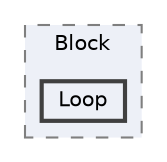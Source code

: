 digraph "src/BadScript2/Parser/Expressions/Block/Loop"
{
 // LATEX_PDF_SIZE
  bgcolor="transparent";
  edge [fontname=Helvetica,fontsize=10,labelfontname=Helvetica,labelfontsize=10];
  node [fontname=Helvetica,fontsize=10,shape=box,height=0.2,width=0.4];
  compound=true
  subgraph clusterdir_1121a44fd70294406cbfc69219b8c250 {
    graph [ bgcolor="#edf0f7", pencolor="grey50", label="Block", fontname=Helvetica,fontsize=10 style="filled,dashed", URL="dir_1121a44fd70294406cbfc69219b8c250.html",tooltip=""]
  dir_257886a65875285bf7bfdad4e3dc50e2 [label="Loop", fillcolor="#edf0f7", color="grey25", style="filled,bold", URL="dir_257886a65875285bf7bfdad4e3dc50e2.html",tooltip=""];
  }
}
